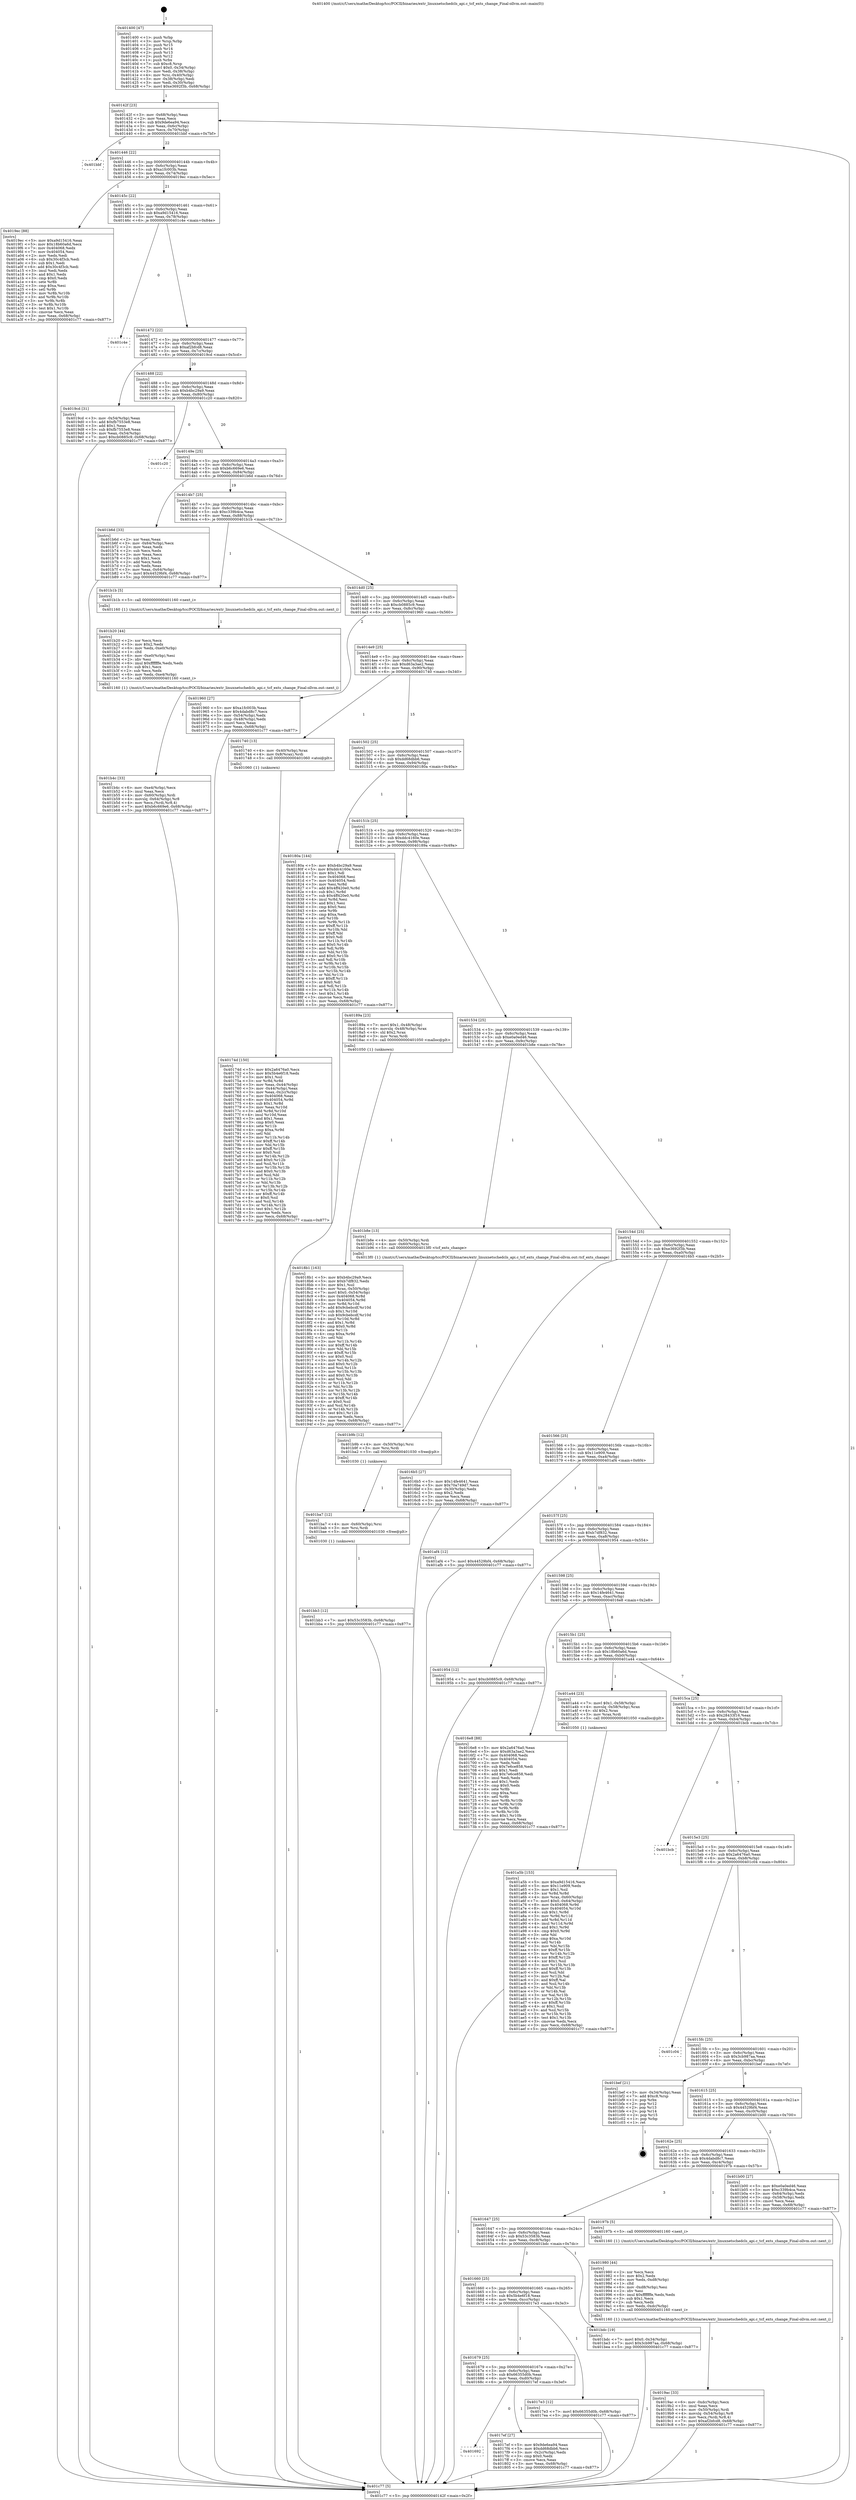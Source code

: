 digraph "0x401400" {
  label = "0x401400 (/mnt/c/Users/mathe/Desktop/tcc/POCII/binaries/extr_linuxnetschedcls_api.c_tcf_exts_change_Final-ollvm.out::main(0))"
  labelloc = "t"
  node[shape=record]

  Entry [label="",width=0.3,height=0.3,shape=circle,fillcolor=black,style=filled]
  "0x40142f" [label="{
     0x40142f [23]\l
     | [instrs]\l
     &nbsp;&nbsp;0x40142f \<+3\>: mov -0x68(%rbp),%eax\l
     &nbsp;&nbsp;0x401432 \<+2\>: mov %eax,%ecx\l
     &nbsp;&nbsp;0x401434 \<+6\>: sub $0x9de6ea94,%ecx\l
     &nbsp;&nbsp;0x40143a \<+3\>: mov %eax,-0x6c(%rbp)\l
     &nbsp;&nbsp;0x40143d \<+3\>: mov %ecx,-0x70(%rbp)\l
     &nbsp;&nbsp;0x401440 \<+6\>: je 0000000000401bbf \<main+0x7bf\>\l
  }"]
  "0x401bbf" [label="{
     0x401bbf\l
  }", style=dashed]
  "0x401446" [label="{
     0x401446 [22]\l
     | [instrs]\l
     &nbsp;&nbsp;0x401446 \<+5\>: jmp 000000000040144b \<main+0x4b\>\l
     &nbsp;&nbsp;0x40144b \<+3\>: mov -0x6c(%rbp),%eax\l
     &nbsp;&nbsp;0x40144e \<+5\>: sub $0xa1fc003b,%eax\l
     &nbsp;&nbsp;0x401453 \<+3\>: mov %eax,-0x74(%rbp)\l
     &nbsp;&nbsp;0x401456 \<+6\>: je 00000000004019ec \<main+0x5ec\>\l
  }"]
  Exit [label="",width=0.3,height=0.3,shape=circle,fillcolor=black,style=filled,peripheries=2]
  "0x4019ec" [label="{
     0x4019ec [88]\l
     | [instrs]\l
     &nbsp;&nbsp;0x4019ec \<+5\>: mov $0xa9d15416,%eax\l
     &nbsp;&nbsp;0x4019f1 \<+5\>: mov $0x18b60a6d,%ecx\l
     &nbsp;&nbsp;0x4019f6 \<+7\>: mov 0x404068,%edx\l
     &nbsp;&nbsp;0x4019fd \<+7\>: mov 0x404054,%esi\l
     &nbsp;&nbsp;0x401a04 \<+2\>: mov %edx,%edi\l
     &nbsp;&nbsp;0x401a06 \<+6\>: sub $0x30c4f3cb,%edi\l
     &nbsp;&nbsp;0x401a0c \<+3\>: sub $0x1,%edi\l
     &nbsp;&nbsp;0x401a0f \<+6\>: add $0x30c4f3cb,%edi\l
     &nbsp;&nbsp;0x401a15 \<+3\>: imul %edi,%edx\l
     &nbsp;&nbsp;0x401a18 \<+3\>: and $0x1,%edx\l
     &nbsp;&nbsp;0x401a1b \<+3\>: cmp $0x0,%edx\l
     &nbsp;&nbsp;0x401a1e \<+4\>: sete %r8b\l
     &nbsp;&nbsp;0x401a22 \<+3\>: cmp $0xa,%esi\l
     &nbsp;&nbsp;0x401a25 \<+4\>: setl %r9b\l
     &nbsp;&nbsp;0x401a29 \<+3\>: mov %r8b,%r10b\l
     &nbsp;&nbsp;0x401a2c \<+3\>: and %r9b,%r10b\l
     &nbsp;&nbsp;0x401a2f \<+3\>: xor %r9b,%r8b\l
     &nbsp;&nbsp;0x401a32 \<+3\>: or %r8b,%r10b\l
     &nbsp;&nbsp;0x401a35 \<+4\>: test $0x1,%r10b\l
     &nbsp;&nbsp;0x401a39 \<+3\>: cmovne %ecx,%eax\l
     &nbsp;&nbsp;0x401a3c \<+3\>: mov %eax,-0x68(%rbp)\l
     &nbsp;&nbsp;0x401a3f \<+5\>: jmp 0000000000401c77 \<main+0x877\>\l
  }"]
  "0x40145c" [label="{
     0x40145c [22]\l
     | [instrs]\l
     &nbsp;&nbsp;0x40145c \<+5\>: jmp 0000000000401461 \<main+0x61\>\l
     &nbsp;&nbsp;0x401461 \<+3\>: mov -0x6c(%rbp),%eax\l
     &nbsp;&nbsp;0x401464 \<+5\>: sub $0xa9d15416,%eax\l
     &nbsp;&nbsp;0x401469 \<+3\>: mov %eax,-0x78(%rbp)\l
     &nbsp;&nbsp;0x40146c \<+6\>: je 0000000000401c4e \<main+0x84e\>\l
  }"]
  "0x401bb3" [label="{
     0x401bb3 [12]\l
     | [instrs]\l
     &nbsp;&nbsp;0x401bb3 \<+7\>: movl $0x53c3583b,-0x68(%rbp)\l
     &nbsp;&nbsp;0x401bba \<+5\>: jmp 0000000000401c77 \<main+0x877\>\l
  }"]
  "0x401c4e" [label="{
     0x401c4e\l
  }", style=dashed]
  "0x401472" [label="{
     0x401472 [22]\l
     | [instrs]\l
     &nbsp;&nbsp;0x401472 \<+5\>: jmp 0000000000401477 \<main+0x77\>\l
     &nbsp;&nbsp;0x401477 \<+3\>: mov -0x6c(%rbp),%eax\l
     &nbsp;&nbsp;0x40147a \<+5\>: sub $0xaf2bfcd8,%eax\l
     &nbsp;&nbsp;0x40147f \<+3\>: mov %eax,-0x7c(%rbp)\l
     &nbsp;&nbsp;0x401482 \<+6\>: je 00000000004019cd \<main+0x5cd\>\l
  }"]
  "0x401ba7" [label="{
     0x401ba7 [12]\l
     | [instrs]\l
     &nbsp;&nbsp;0x401ba7 \<+4\>: mov -0x60(%rbp),%rsi\l
     &nbsp;&nbsp;0x401bab \<+3\>: mov %rsi,%rdi\l
     &nbsp;&nbsp;0x401bae \<+5\>: call 0000000000401030 \<free@plt\>\l
     | [calls]\l
     &nbsp;&nbsp;0x401030 \{1\} (unknown)\l
  }"]
  "0x4019cd" [label="{
     0x4019cd [31]\l
     | [instrs]\l
     &nbsp;&nbsp;0x4019cd \<+3\>: mov -0x54(%rbp),%eax\l
     &nbsp;&nbsp;0x4019d0 \<+5\>: add $0xfb7553e8,%eax\l
     &nbsp;&nbsp;0x4019d5 \<+3\>: add $0x1,%eax\l
     &nbsp;&nbsp;0x4019d8 \<+5\>: sub $0xfb7553e8,%eax\l
     &nbsp;&nbsp;0x4019dd \<+3\>: mov %eax,-0x54(%rbp)\l
     &nbsp;&nbsp;0x4019e0 \<+7\>: movl $0xcb0885c9,-0x68(%rbp)\l
     &nbsp;&nbsp;0x4019e7 \<+5\>: jmp 0000000000401c77 \<main+0x877\>\l
  }"]
  "0x401488" [label="{
     0x401488 [22]\l
     | [instrs]\l
     &nbsp;&nbsp;0x401488 \<+5\>: jmp 000000000040148d \<main+0x8d\>\l
     &nbsp;&nbsp;0x40148d \<+3\>: mov -0x6c(%rbp),%eax\l
     &nbsp;&nbsp;0x401490 \<+5\>: sub $0xb4bc29a9,%eax\l
     &nbsp;&nbsp;0x401495 \<+3\>: mov %eax,-0x80(%rbp)\l
     &nbsp;&nbsp;0x401498 \<+6\>: je 0000000000401c20 \<main+0x820\>\l
  }"]
  "0x401b9b" [label="{
     0x401b9b [12]\l
     | [instrs]\l
     &nbsp;&nbsp;0x401b9b \<+4\>: mov -0x50(%rbp),%rsi\l
     &nbsp;&nbsp;0x401b9f \<+3\>: mov %rsi,%rdi\l
     &nbsp;&nbsp;0x401ba2 \<+5\>: call 0000000000401030 \<free@plt\>\l
     | [calls]\l
     &nbsp;&nbsp;0x401030 \{1\} (unknown)\l
  }"]
  "0x401c20" [label="{
     0x401c20\l
  }", style=dashed]
  "0x40149e" [label="{
     0x40149e [25]\l
     | [instrs]\l
     &nbsp;&nbsp;0x40149e \<+5\>: jmp 00000000004014a3 \<main+0xa3\>\l
     &nbsp;&nbsp;0x4014a3 \<+3\>: mov -0x6c(%rbp),%eax\l
     &nbsp;&nbsp;0x4014a6 \<+5\>: sub $0xb6c669e6,%eax\l
     &nbsp;&nbsp;0x4014ab \<+6\>: mov %eax,-0x84(%rbp)\l
     &nbsp;&nbsp;0x4014b1 \<+6\>: je 0000000000401b6d \<main+0x76d\>\l
  }"]
  "0x401b4c" [label="{
     0x401b4c [33]\l
     | [instrs]\l
     &nbsp;&nbsp;0x401b4c \<+6\>: mov -0xe4(%rbp),%ecx\l
     &nbsp;&nbsp;0x401b52 \<+3\>: imul %eax,%ecx\l
     &nbsp;&nbsp;0x401b55 \<+4\>: mov -0x60(%rbp),%rdi\l
     &nbsp;&nbsp;0x401b59 \<+4\>: movslq -0x64(%rbp),%r8\l
     &nbsp;&nbsp;0x401b5d \<+4\>: mov %ecx,(%rdi,%r8,4)\l
     &nbsp;&nbsp;0x401b61 \<+7\>: movl $0xb6c669e6,-0x68(%rbp)\l
     &nbsp;&nbsp;0x401b68 \<+5\>: jmp 0000000000401c77 \<main+0x877\>\l
  }"]
  "0x401b6d" [label="{
     0x401b6d [33]\l
     | [instrs]\l
     &nbsp;&nbsp;0x401b6d \<+2\>: xor %eax,%eax\l
     &nbsp;&nbsp;0x401b6f \<+3\>: mov -0x64(%rbp),%ecx\l
     &nbsp;&nbsp;0x401b72 \<+2\>: mov %eax,%edx\l
     &nbsp;&nbsp;0x401b74 \<+2\>: sub %ecx,%edx\l
     &nbsp;&nbsp;0x401b76 \<+2\>: mov %eax,%ecx\l
     &nbsp;&nbsp;0x401b78 \<+3\>: sub $0x1,%ecx\l
     &nbsp;&nbsp;0x401b7b \<+2\>: add %ecx,%edx\l
     &nbsp;&nbsp;0x401b7d \<+2\>: sub %edx,%eax\l
     &nbsp;&nbsp;0x401b7f \<+3\>: mov %eax,-0x64(%rbp)\l
     &nbsp;&nbsp;0x401b82 \<+7\>: movl $0x44529bf4,-0x68(%rbp)\l
     &nbsp;&nbsp;0x401b89 \<+5\>: jmp 0000000000401c77 \<main+0x877\>\l
  }"]
  "0x4014b7" [label="{
     0x4014b7 [25]\l
     | [instrs]\l
     &nbsp;&nbsp;0x4014b7 \<+5\>: jmp 00000000004014bc \<main+0xbc\>\l
     &nbsp;&nbsp;0x4014bc \<+3\>: mov -0x6c(%rbp),%eax\l
     &nbsp;&nbsp;0x4014bf \<+5\>: sub $0xc339b4ca,%eax\l
     &nbsp;&nbsp;0x4014c4 \<+6\>: mov %eax,-0x88(%rbp)\l
     &nbsp;&nbsp;0x4014ca \<+6\>: je 0000000000401b1b \<main+0x71b\>\l
  }"]
  "0x401b20" [label="{
     0x401b20 [44]\l
     | [instrs]\l
     &nbsp;&nbsp;0x401b20 \<+2\>: xor %ecx,%ecx\l
     &nbsp;&nbsp;0x401b22 \<+5\>: mov $0x2,%edx\l
     &nbsp;&nbsp;0x401b27 \<+6\>: mov %edx,-0xe0(%rbp)\l
     &nbsp;&nbsp;0x401b2d \<+1\>: cltd\l
     &nbsp;&nbsp;0x401b2e \<+6\>: mov -0xe0(%rbp),%esi\l
     &nbsp;&nbsp;0x401b34 \<+2\>: idiv %esi\l
     &nbsp;&nbsp;0x401b36 \<+6\>: imul $0xfffffffe,%edx,%edx\l
     &nbsp;&nbsp;0x401b3c \<+3\>: sub $0x1,%ecx\l
     &nbsp;&nbsp;0x401b3f \<+2\>: sub %ecx,%edx\l
     &nbsp;&nbsp;0x401b41 \<+6\>: mov %edx,-0xe4(%rbp)\l
     &nbsp;&nbsp;0x401b47 \<+5\>: call 0000000000401160 \<next_i\>\l
     | [calls]\l
     &nbsp;&nbsp;0x401160 \{1\} (/mnt/c/Users/mathe/Desktop/tcc/POCII/binaries/extr_linuxnetschedcls_api.c_tcf_exts_change_Final-ollvm.out::next_i)\l
  }"]
  "0x401b1b" [label="{
     0x401b1b [5]\l
     | [instrs]\l
     &nbsp;&nbsp;0x401b1b \<+5\>: call 0000000000401160 \<next_i\>\l
     | [calls]\l
     &nbsp;&nbsp;0x401160 \{1\} (/mnt/c/Users/mathe/Desktop/tcc/POCII/binaries/extr_linuxnetschedcls_api.c_tcf_exts_change_Final-ollvm.out::next_i)\l
  }"]
  "0x4014d0" [label="{
     0x4014d0 [25]\l
     | [instrs]\l
     &nbsp;&nbsp;0x4014d0 \<+5\>: jmp 00000000004014d5 \<main+0xd5\>\l
     &nbsp;&nbsp;0x4014d5 \<+3\>: mov -0x6c(%rbp),%eax\l
     &nbsp;&nbsp;0x4014d8 \<+5\>: sub $0xcb0885c9,%eax\l
     &nbsp;&nbsp;0x4014dd \<+6\>: mov %eax,-0x8c(%rbp)\l
     &nbsp;&nbsp;0x4014e3 \<+6\>: je 0000000000401960 \<main+0x560\>\l
  }"]
  "0x401a5b" [label="{
     0x401a5b [153]\l
     | [instrs]\l
     &nbsp;&nbsp;0x401a5b \<+5\>: mov $0xa9d15416,%ecx\l
     &nbsp;&nbsp;0x401a60 \<+5\>: mov $0x11e909,%edx\l
     &nbsp;&nbsp;0x401a65 \<+3\>: mov $0x1,%sil\l
     &nbsp;&nbsp;0x401a68 \<+3\>: xor %r8d,%r8d\l
     &nbsp;&nbsp;0x401a6b \<+4\>: mov %rax,-0x60(%rbp)\l
     &nbsp;&nbsp;0x401a6f \<+7\>: movl $0x0,-0x64(%rbp)\l
     &nbsp;&nbsp;0x401a76 \<+8\>: mov 0x404068,%r9d\l
     &nbsp;&nbsp;0x401a7e \<+8\>: mov 0x404054,%r10d\l
     &nbsp;&nbsp;0x401a86 \<+4\>: sub $0x1,%r8d\l
     &nbsp;&nbsp;0x401a8a \<+3\>: mov %r9d,%r11d\l
     &nbsp;&nbsp;0x401a8d \<+3\>: add %r8d,%r11d\l
     &nbsp;&nbsp;0x401a90 \<+4\>: imul %r11d,%r9d\l
     &nbsp;&nbsp;0x401a94 \<+4\>: and $0x1,%r9d\l
     &nbsp;&nbsp;0x401a98 \<+4\>: cmp $0x0,%r9d\l
     &nbsp;&nbsp;0x401a9c \<+3\>: sete %bl\l
     &nbsp;&nbsp;0x401a9f \<+4\>: cmp $0xa,%r10d\l
     &nbsp;&nbsp;0x401aa3 \<+4\>: setl %r14b\l
     &nbsp;&nbsp;0x401aa7 \<+3\>: mov %bl,%r15b\l
     &nbsp;&nbsp;0x401aaa \<+4\>: xor $0xff,%r15b\l
     &nbsp;&nbsp;0x401aae \<+3\>: mov %r14b,%r12b\l
     &nbsp;&nbsp;0x401ab1 \<+4\>: xor $0xff,%r12b\l
     &nbsp;&nbsp;0x401ab5 \<+4\>: xor $0x1,%sil\l
     &nbsp;&nbsp;0x401ab9 \<+3\>: mov %r15b,%r13b\l
     &nbsp;&nbsp;0x401abc \<+4\>: and $0xff,%r13b\l
     &nbsp;&nbsp;0x401ac0 \<+3\>: and %sil,%bl\l
     &nbsp;&nbsp;0x401ac3 \<+3\>: mov %r12b,%al\l
     &nbsp;&nbsp;0x401ac6 \<+2\>: and $0xff,%al\l
     &nbsp;&nbsp;0x401ac8 \<+3\>: and %sil,%r14b\l
     &nbsp;&nbsp;0x401acb \<+3\>: or %bl,%r13b\l
     &nbsp;&nbsp;0x401ace \<+3\>: or %r14b,%al\l
     &nbsp;&nbsp;0x401ad1 \<+3\>: xor %al,%r13b\l
     &nbsp;&nbsp;0x401ad4 \<+3\>: or %r12b,%r15b\l
     &nbsp;&nbsp;0x401ad7 \<+4\>: xor $0xff,%r15b\l
     &nbsp;&nbsp;0x401adb \<+4\>: or $0x1,%sil\l
     &nbsp;&nbsp;0x401adf \<+3\>: and %sil,%r15b\l
     &nbsp;&nbsp;0x401ae2 \<+3\>: or %r15b,%r13b\l
     &nbsp;&nbsp;0x401ae5 \<+4\>: test $0x1,%r13b\l
     &nbsp;&nbsp;0x401ae9 \<+3\>: cmovne %edx,%ecx\l
     &nbsp;&nbsp;0x401aec \<+3\>: mov %ecx,-0x68(%rbp)\l
     &nbsp;&nbsp;0x401aef \<+5\>: jmp 0000000000401c77 \<main+0x877\>\l
  }"]
  "0x401960" [label="{
     0x401960 [27]\l
     | [instrs]\l
     &nbsp;&nbsp;0x401960 \<+5\>: mov $0xa1fc003b,%eax\l
     &nbsp;&nbsp;0x401965 \<+5\>: mov $0x4dabd8c7,%ecx\l
     &nbsp;&nbsp;0x40196a \<+3\>: mov -0x54(%rbp),%edx\l
     &nbsp;&nbsp;0x40196d \<+3\>: cmp -0x48(%rbp),%edx\l
     &nbsp;&nbsp;0x401970 \<+3\>: cmovl %ecx,%eax\l
     &nbsp;&nbsp;0x401973 \<+3\>: mov %eax,-0x68(%rbp)\l
     &nbsp;&nbsp;0x401976 \<+5\>: jmp 0000000000401c77 \<main+0x877\>\l
  }"]
  "0x4014e9" [label="{
     0x4014e9 [25]\l
     | [instrs]\l
     &nbsp;&nbsp;0x4014e9 \<+5\>: jmp 00000000004014ee \<main+0xee\>\l
     &nbsp;&nbsp;0x4014ee \<+3\>: mov -0x6c(%rbp),%eax\l
     &nbsp;&nbsp;0x4014f1 \<+5\>: sub $0xd63a3ae2,%eax\l
     &nbsp;&nbsp;0x4014f6 \<+6\>: mov %eax,-0x90(%rbp)\l
     &nbsp;&nbsp;0x4014fc \<+6\>: je 0000000000401740 \<main+0x340\>\l
  }"]
  "0x4019ac" [label="{
     0x4019ac [33]\l
     | [instrs]\l
     &nbsp;&nbsp;0x4019ac \<+6\>: mov -0xdc(%rbp),%ecx\l
     &nbsp;&nbsp;0x4019b2 \<+3\>: imul %eax,%ecx\l
     &nbsp;&nbsp;0x4019b5 \<+4\>: mov -0x50(%rbp),%rdi\l
     &nbsp;&nbsp;0x4019b9 \<+4\>: movslq -0x54(%rbp),%r8\l
     &nbsp;&nbsp;0x4019bd \<+4\>: mov %ecx,(%rdi,%r8,4)\l
     &nbsp;&nbsp;0x4019c1 \<+7\>: movl $0xaf2bfcd8,-0x68(%rbp)\l
     &nbsp;&nbsp;0x4019c8 \<+5\>: jmp 0000000000401c77 \<main+0x877\>\l
  }"]
  "0x401740" [label="{
     0x401740 [13]\l
     | [instrs]\l
     &nbsp;&nbsp;0x401740 \<+4\>: mov -0x40(%rbp),%rax\l
     &nbsp;&nbsp;0x401744 \<+4\>: mov 0x8(%rax),%rdi\l
     &nbsp;&nbsp;0x401748 \<+5\>: call 0000000000401060 \<atoi@plt\>\l
     | [calls]\l
     &nbsp;&nbsp;0x401060 \{1\} (unknown)\l
  }"]
  "0x401502" [label="{
     0x401502 [25]\l
     | [instrs]\l
     &nbsp;&nbsp;0x401502 \<+5\>: jmp 0000000000401507 \<main+0x107\>\l
     &nbsp;&nbsp;0x401507 \<+3\>: mov -0x6c(%rbp),%eax\l
     &nbsp;&nbsp;0x40150a \<+5\>: sub $0xdd68dbb6,%eax\l
     &nbsp;&nbsp;0x40150f \<+6\>: mov %eax,-0x94(%rbp)\l
     &nbsp;&nbsp;0x401515 \<+6\>: je 000000000040180a \<main+0x40a\>\l
  }"]
  "0x401980" [label="{
     0x401980 [44]\l
     | [instrs]\l
     &nbsp;&nbsp;0x401980 \<+2\>: xor %ecx,%ecx\l
     &nbsp;&nbsp;0x401982 \<+5\>: mov $0x2,%edx\l
     &nbsp;&nbsp;0x401987 \<+6\>: mov %edx,-0xd8(%rbp)\l
     &nbsp;&nbsp;0x40198d \<+1\>: cltd\l
     &nbsp;&nbsp;0x40198e \<+6\>: mov -0xd8(%rbp),%esi\l
     &nbsp;&nbsp;0x401994 \<+2\>: idiv %esi\l
     &nbsp;&nbsp;0x401996 \<+6\>: imul $0xfffffffe,%edx,%edx\l
     &nbsp;&nbsp;0x40199c \<+3\>: sub $0x1,%ecx\l
     &nbsp;&nbsp;0x40199f \<+2\>: sub %ecx,%edx\l
     &nbsp;&nbsp;0x4019a1 \<+6\>: mov %edx,-0xdc(%rbp)\l
     &nbsp;&nbsp;0x4019a7 \<+5\>: call 0000000000401160 \<next_i\>\l
     | [calls]\l
     &nbsp;&nbsp;0x401160 \{1\} (/mnt/c/Users/mathe/Desktop/tcc/POCII/binaries/extr_linuxnetschedcls_api.c_tcf_exts_change_Final-ollvm.out::next_i)\l
  }"]
  "0x40180a" [label="{
     0x40180a [144]\l
     | [instrs]\l
     &nbsp;&nbsp;0x40180a \<+5\>: mov $0xb4bc29a9,%eax\l
     &nbsp;&nbsp;0x40180f \<+5\>: mov $0xddc4160e,%ecx\l
     &nbsp;&nbsp;0x401814 \<+2\>: mov $0x1,%dl\l
     &nbsp;&nbsp;0x401816 \<+7\>: mov 0x404068,%esi\l
     &nbsp;&nbsp;0x40181d \<+7\>: mov 0x404054,%edi\l
     &nbsp;&nbsp;0x401824 \<+3\>: mov %esi,%r8d\l
     &nbsp;&nbsp;0x401827 \<+7\>: add $0x4ff420e0,%r8d\l
     &nbsp;&nbsp;0x40182e \<+4\>: sub $0x1,%r8d\l
     &nbsp;&nbsp;0x401832 \<+7\>: sub $0x4ff420e0,%r8d\l
     &nbsp;&nbsp;0x401839 \<+4\>: imul %r8d,%esi\l
     &nbsp;&nbsp;0x40183d \<+3\>: and $0x1,%esi\l
     &nbsp;&nbsp;0x401840 \<+3\>: cmp $0x0,%esi\l
     &nbsp;&nbsp;0x401843 \<+4\>: sete %r9b\l
     &nbsp;&nbsp;0x401847 \<+3\>: cmp $0xa,%edi\l
     &nbsp;&nbsp;0x40184a \<+4\>: setl %r10b\l
     &nbsp;&nbsp;0x40184e \<+3\>: mov %r9b,%r11b\l
     &nbsp;&nbsp;0x401851 \<+4\>: xor $0xff,%r11b\l
     &nbsp;&nbsp;0x401855 \<+3\>: mov %r10b,%bl\l
     &nbsp;&nbsp;0x401858 \<+3\>: xor $0xff,%bl\l
     &nbsp;&nbsp;0x40185b \<+3\>: xor $0x0,%dl\l
     &nbsp;&nbsp;0x40185e \<+3\>: mov %r11b,%r14b\l
     &nbsp;&nbsp;0x401861 \<+4\>: and $0x0,%r14b\l
     &nbsp;&nbsp;0x401865 \<+3\>: and %dl,%r9b\l
     &nbsp;&nbsp;0x401868 \<+3\>: mov %bl,%r15b\l
     &nbsp;&nbsp;0x40186b \<+4\>: and $0x0,%r15b\l
     &nbsp;&nbsp;0x40186f \<+3\>: and %dl,%r10b\l
     &nbsp;&nbsp;0x401872 \<+3\>: or %r9b,%r14b\l
     &nbsp;&nbsp;0x401875 \<+3\>: or %r10b,%r15b\l
     &nbsp;&nbsp;0x401878 \<+3\>: xor %r15b,%r14b\l
     &nbsp;&nbsp;0x40187b \<+3\>: or %bl,%r11b\l
     &nbsp;&nbsp;0x40187e \<+4\>: xor $0xff,%r11b\l
     &nbsp;&nbsp;0x401882 \<+3\>: or $0x0,%dl\l
     &nbsp;&nbsp;0x401885 \<+3\>: and %dl,%r11b\l
     &nbsp;&nbsp;0x401888 \<+3\>: or %r11b,%r14b\l
     &nbsp;&nbsp;0x40188b \<+4\>: test $0x1,%r14b\l
     &nbsp;&nbsp;0x40188f \<+3\>: cmovne %ecx,%eax\l
     &nbsp;&nbsp;0x401892 \<+3\>: mov %eax,-0x68(%rbp)\l
     &nbsp;&nbsp;0x401895 \<+5\>: jmp 0000000000401c77 \<main+0x877\>\l
  }"]
  "0x40151b" [label="{
     0x40151b [25]\l
     | [instrs]\l
     &nbsp;&nbsp;0x40151b \<+5\>: jmp 0000000000401520 \<main+0x120\>\l
     &nbsp;&nbsp;0x401520 \<+3\>: mov -0x6c(%rbp),%eax\l
     &nbsp;&nbsp;0x401523 \<+5\>: sub $0xddc4160e,%eax\l
     &nbsp;&nbsp;0x401528 \<+6\>: mov %eax,-0x98(%rbp)\l
     &nbsp;&nbsp;0x40152e \<+6\>: je 000000000040189a \<main+0x49a\>\l
  }"]
  "0x4018b1" [label="{
     0x4018b1 [163]\l
     | [instrs]\l
     &nbsp;&nbsp;0x4018b1 \<+5\>: mov $0xb4bc29a9,%ecx\l
     &nbsp;&nbsp;0x4018b6 \<+5\>: mov $0xb7df832,%edx\l
     &nbsp;&nbsp;0x4018bb \<+3\>: mov $0x1,%sil\l
     &nbsp;&nbsp;0x4018be \<+4\>: mov %rax,-0x50(%rbp)\l
     &nbsp;&nbsp;0x4018c2 \<+7\>: movl $0x0,-0x54(%rbp)\l
     &nbsp;&nbsp;0x4018c9 \<+8\>: mov 0x404068,%r8d\l
     &nbsp;&nbsp;0x4018d1 \<+8\>: mov 0x404054,%r9d\l
     &nbsp;&nbsp;0x4018d9 \<+3\>: mov %r8d,%r10d\l
     &nbsp;&nbsp;0x4018dc \<+7\>: add $0x9cbebcdf,%r10d\l
     &nbsp;&nbsp;0x4018e3 \<+4\>: sub $0x1,%r10d\l
     &nbsp;&nbsp;0x4018e7 \<+7\>: sub $0x9cbebcdf,%r10d\l
     &nbsp;&nbsp;0x4018ee \<+4\>: imul %r10d,%r8d\l
     &nbsp;&nbsp;0x4018f2 \<+4\>: and $0x1,%r8d\l
     &nbsp;&nbsp;0x4018f6 \<+4\>: cmp $0x0,%r8d\l
     &nbsp;&nbsp;0x4018fa \<+4\>: sete %r11b\l
     &nbsp;&nbsp;0x4018fe \<+4\>: cmp $0xa,%r9d\l
     &nbsp;&nbsp;0x401902 \<+3\>: setl %bl\l
     &nbsp;&nbsp;0x401905 \<+3\>: mov %r11b,%r14b\l
     &nbsp;&nbsp;0x401908 \<+4\>: xor $0xff,%r14b\l
     &nbsp;&nbsp;0x40190c \<+3\>: mov %bl,%r15b\l
     &nbsp;&nbsp;0x40190f \<+4\>: xor $0xff,%r15b\l
     &nbsp;&nbsp;0x401913 \<+4\>: xor $0x0,%sil\l
     &nbsp;&nbsp;0x401917 \<+3\>: mov %r14b,%r12b\l
     &nbsp;&nbsp;0x40191a \<+4\>: and $0x0,%r12b\l
     &nbsp;&nbsp;0x40191e \<+3\>: and %sil,%r11b\l
     &nbsp;&nbsp;0x401921 \<+3\>: mov %r15b,%r13b\l
     &nbsp;&nbsp;0x401924 \<+4\>: and $0x0,%r13b\l
     &nbsp;&nbsp;0x401928 \<+3\>: and %sil,%bl\l
     &nbsp;&nbsp;0x40192b \<+3\>: or %r11b,%r12b\l
     &nbsp;&nbsp;0x40192e \<+3\>: or %bl,%r13b\l
     &nbsp;&nbsp;0x401931 \<+3\>: xor %r13b,%r12b\l
     &nbsp;&nbsp;0x401934 \<+3\>: or %r15b,%r14b\l
     &nbsp;&nbsp;0x401937 \<+4\>: xor $0xff,%r14b\l
     &nbsp;&nbsp;0x40193b \<+4\>: or $0x0,%sil\l
     &nbsp;&nbsp;0x40193f \<+3\>: and %sil,%r14b\l
     &nbsp;&nbsp;0x401942 \<+3\>: or %r14b,%r12b\l
     &nbsp;&nbsp;0x401945 \<+4\>: test $0x1,%r12b\l
     &nbsp;&nbsp;0x401949 \<+3\>: cmovne %edx,%ecx\l
     &nbsp;&nbsp;0x40194c \<+3\>: mov %ecx,-0x68(%rbp)\l
     &nbsp;&nbsp;0x40194f \<+5\>: jmp 0000000000401c77 \<main+0x877\>\l
  }"]
  "0x40189a" [label="{
     0x40189a [23]\l
     | [instrs]\l
     &nbsp;&nbsp;0x40189a \<+7\>: movl $0x1,-0x48(%rbp)\l
     &nbsp;&nbsp;0x4018a1 \<+4\>: movslq -0x48(%rbp),%rax\l
     &nbsp;&nbsp;0x4018a5 \<+4\>: shl $0x2,%rax\l
     &nbsp;&nbsp;0x4018a9 \<+3\>: mov %rax,%rdi\l
     &nbsp;&nbsp;0x4018ac \<+5\>: call 0000000000401050 \<malloc@plt\>\l
     | [calls]\l
     &nbsp;&nbsp;0x401050 \{1\} (unknown)\l
  }"]
  "0x401534" [label="{
     0x401534 [25]\l
     | [instrs]\l
     &nbsp;&nbsp;0x401534 \<+5\>: jmp 0000000000401539 \<main+0x139\>\l
     &nbsp;&nbsp;0x401539 \<+3\>: mov -0x6c(%rbp),%eax\l
     &nbsp;&nbsp;0x40153c \<+5\>: sub $0xe0a0ed46,%eax\l
     &nbsp;&nbsp;0x401541 \<+6\>: mov %eax,-0x9c(%rbp)\l
     &nbsp;&nbsp;0x401547 \<+6\>: je 0000000000401b8e \<main+0x78e\>\l
  }"]
  "0x401692" [label="{
     0x401692\l
  }", style=dashed]
  "0x401b8e" [label="{
     0x401b8e [13]\l
     | [instrs]\l
     &nbsp;&nbsp;0x401b8e \<+4\>: mov -0x50(%rbp),%rdi\l
     &nbsp;&nbsp;0x401b92 \<+4\>: mov -0x60(%rbp),%rsi\l
     &nbsp;&nbsp;0x401b96 \<+5\>: call 00000000004013f0 \<tcf_exts_change\>\l
     | [calls]\l
     &nbsp;&nbsp;0x4013f0 \{1\} (/mnt/c/Users/mathe/Desktop/tcc/POCII/binaries/extr_linuxnetschedcls_api.c_tcf_exts_change_Final-ollvm.out::tcf_exts_change)\l
  }"]
  "0x40154d" [label="{
     0x40154d [25]\l
     | [instrs]\l
     &nbsp;&nbsp;0x40154d \<+5\>: jmp 0000000000401552 \<main+0x152\>\l
     &nbsp;&nbsp;0x401552 \<+3\>: mov -0x6c(%rbp),%eax\l
     &nbsp;&nbsp;0x401555 \<+5\>: sub $0xe3692f3b,%eax\l
     &nbsp;&nbsp;0x40155a \<+6\>: mov %eax,-0xa0(%rbp)\l
     &nbsp;&nbsp;0x401560 \<+6\>: je 00000000004016b5 \<main+0x2b5\>\l
  }"]
  "0x4017ef" [label="{
     0x4017ef [27]\l
     | [instrs]\l
     &nbsp;&nbsp;0x4017ef \<+5\>: mov $0x9de6ea94,%eax\l
     &nbsp;&nbsp;0x4017f4 \<+5\>: mov $0xdd68dbb6,%ecx\l
     &nbsp;&nbsp;0x4017f9 \<+3\>: mov -0x2c(%rbp),%edx\l
     &nbsp;&nbsp;0x4017fc \<+3\>: cmp $0x0,%edx\l
     &nbsp;&nbsp;0x4017ff \<+3\>: cmove %ecx,%eax\l
     &nbsp;&nbsp;0x401802 \<+3\>: mov %eax,-0x68(%rbp)\l
     &nbsp;&nbsp;0x401805 \<+5\>: jmp 0000000000401c77 \<main+0x877\>\l
  }"]
  "0x4016b5" [label="{
     0x4016b5 [27]\l
     | [instrs]\l
     &nbsp;&nbsp;0x4016b5 \<+5\>: mov $0x14fe4641,%eax\l
     &nbsp;&nbsp;0x4016ba \<+5\>: mov $0x70a749d7,%ecx\l
     &nbsp;&nbsp;0x4016bf \<+3\>: mov -0x30(%rbp),%edx\l
     &nbsp;&nbsp;0x4016c2 \<+3\>: cmp $0x2,%edx\l
     &nbsp;&nbsp;0x4016c5 \<+3\>: cmovne %ecx,%eax\l
     &nbsp;&nbsp;0x4016c8 \<+3\>: mov %eax,-0x68(%rbp)\l
     &nbsp;&nbsp;0x4016cb \<+5\>: jmp 0000000000401c77 \<main+0x877\>\l
  }"]
  "0x401566" [label="{
     0x401566 [25]\l
     | [instrs]\l
     &nbsp;&nbsp;0x401566 \<+5\>: jmp 000000000040156b \<main+0x16b\>\l
     &nbsp;&nbsp;0x40156b \<+3\>: mov -0x6c(%rbp),%eax\l
     &nbsp;&nbsp;0x40156e \<+5\>: sub $0x11e909,%eax\l
     &nbsp;&nbsp;0x401573 \<+6\>: mov %eax,-0xa4(%rbp)\l
     &nbsp;&nbsp;0x401579 \<+6\>: je 0000000000401af4 \<main+0x6f4\>\l
  }"]
  "0x401c77" [label="{
     0x401c77 [5]\l
     | [instrs]\l
     &nbsp;&nbsp;0x401c77 \<+5\>: jmp 000000000040142f \<main+0x2f\>\l
  }"]
  "0x401400" [label="{
     0x401400 [47]\l
     | [instrs]\l
     &nbsp;&nbsp;0x401400 \<+1\>: push %rbp\l
     &nbsp;&nbsp;0x401401 \<+3\>: mov %rsp,%rbp\l
     &nbsp;&nbsp;0x401404 \<+2\>: push %r15\l
     &nbsp;&nbsp;0x401406 \<+2\>: push %r14\l
     &nbsp;&nbsp;0x401408 \<+2\>: push %r13\l
     &nbsp;&nbsp;0x40140a \<+2\>: push %r12\l
     &nbsp;&nbsp;0x40140c \<+1\>: push %rbx\l
     &nbsp;&nbsp;0x40140d \<+7\>: sub $0xc8,%rsp\l
     &nbsp;&nbsp;0x401414 \<+7\>: movl $0x0,-0x34(%rbp)\l
     &nbsp;&nbsp;0x40141b \<+3\>: mov %edi,-0x38(%rbp)\l
     &nbsp;&nbsp;0x40141e \<+4\>: mov %rsi,-0x40(%rbp)\l
     &nbsp;&nbsp;0x401422 \<+3\>: mov -0x38(%rbp),%edi\l
     &nbsp;&nbsp;0x401425 \<+3\>: mov %edi,-0x30(%rbp)\l
     &nbsp;&nbsp;0x401428 \<+7\>: movl $0xe3692f3b,-0x68(%rbp)\l
  }"]
  "0x401679" [label="{
     0x401679 [25]\l
     | [instrs]\l
     &nbsp;&nbsp;0x401679 \<+5\>: jmp 000000000040167e \<main+0x27e\>\l
     &nbsp;&nbsp;0x40167e \<+3\>: mov -0x6c(%rbp),%eax\l
     &nbsp;&nbsp;0x401681 \<+5\>: sub $0x66355d0b,%eax\l
     &nbsp;&nbsp;0x401686 \<+6\>: mov %eax,-0xd0(%rbp)\l
     &nbsp;&nbsp;0x40168c \<+6\>: je 00000000004017ef \<main+0x3ef\>\l
  }"]
  "0x401af4" [label="{
     0x401af4 [12]\l
     | [instrs]\l
     &nbsp;&nbsp;0x401af4 \<+7\>: movl $0x44529bf4,-0x68(%rbp)\l
     &nbsp;&nbsp;0x401afb \<+5\>: jmp 0000000000401c77 \<main+0x877\>\l
  }"]
  "0x40157f" [label="{
     0x40157f [25]\l
     | [instrs]\l
     &nbsp;&nbsp;0x40157f \<+5\>: jmp 0000000000401584 \<main+0x184\>\l
     &nbsp;&nbsp;0x401584 \<+3\>: mov -0x6c(%rbp),%eax\l
     &nbsp;&nbsp;0x401587 \<+5\>: sub $0xb7df832,%eax\l
     &nbsp;&nbsp;0x40158c \<+6\>: mov %eax,-0xa8(%rbp)\l
     &nbsp;&nbsp;0x401592 \<+6\>: je 0000000000401954 \<main+0x554\>\l
  }"]
  "0x4017e3" [label="{
     0x4017e3 [12]\l
     | [instrs]\l
     &nbsp;&nbsp;0x4017e3 \<+7\>: movl $0x66355d0b,-0x68(%rbp)\l
     &nbsp;&nbsp;0x4017ea \<+5\>: jmp 0000000000401c77 \<main+0x877\>\l
  }"]
  "0x401954" [label="{
     0x401954 [12]\l
     | [instrs]\l
     &nbsp;&nbsp;0x401954 \<+7\>: movl $0xcb0885c9,-0x68(%rbp)\l
     &nbsp;&nbsp;0x40195b \<+5\>: jmp 0000000000401c77 \<main+0x877\>\l
  }"]
  "0x401598" [label="{
     0x401598 [25]\l
     | [instrs]\l
     &nbsp;&nbsp;0x401598 \<+5\>: jmp 000000000040159d \<main+0x19d\>\l
     &nbsp;&nbsp;0x40159d \<+3\>: mov -0x6c(%rbp),%eax\l
     &nbsp;&nbsp;0x4015a0 \<+5\>: sub $0x14fe4641,%eax\l
     &nbsp;&nbsp;0x4015a5 \<+6\>: mov %eax,-0xac(%rbp)\l
     &nbsp;&nbsp;0x4015ab \<+6\>: je 00000000004016e8 \<main+0x2e8\>\l
  }"]
  "0x401660" [label="{
     0x401660 [25]\l
     | [instrs]\l
     &nbsp;&nbsp;0x401660 \<+5\>: jmp 0000000000401665 \<main+0x265\>\l
     &nbsp;&nbsp;0x401665 \<+3\>: mov -0x6c(%rbp),%eax\l
     &nbsp;&nbsp;0x401668 \<+5\>: sub $0x5b4e6f18,%eax\l
     &nbsp;&nbsp;0x40166d \<+6\>: mov %eax,-0xcc(%rbp)\l
     &nbsp;&nbsp;0x401673 \<+6\>: je 00000000004017e3 \<main+0x3e3\>\l
  }"]
  "0x4016e8" [label="{
     0x4016e8 [88]\l
     | [instrs]\l
     &nbsp;&nbsp;0x4016e8 \<+5\>: mov $0x2a6476a0,%eax\l
     &nbsp;&nbsp;0x4016ed \<+5\>: mov $0xd63a3ae2,%ecx\l
     &nbsp;&nbsp;0x4016f2 \<+7\>: mov 0x404068,%edx\l
     &nbsp;&nbsp;0x4016f9 \<+7\>: mov 0x404054,%esi\l
     &nbsp;&nbsp;0x401700 \<+2\>: mov %edx,%edi\l
     &nbsp;&nbsp;0x401702 \<+6\>: sub $0x7e6ce858,%edi\l
     &nbsp;&nbsp;0x401708 \<+3\>: sub $0x1,%edi\l
     &nbsp;&nbsp;0x40170b \<+6\>: add $0x7e6ce858,%edi\l
     &nbsp;&nbsp;0x401711 \<+3\>: imul %edi,%edx\l
     &nbsp;&nbsp;0x401714 \<+3\>: and $0x1,%edx\l
     &nbsp;&nbsp;0x401717 \<+3\>: cmp $0x0,%edx\l
     &nbsp;&nbsp;0x40171a \<+4\>: sete %r8b\l
     &nbsp;&nbsp;0x40171e \<+3\>: cmp $0xa,%esi\l
     &nbsp;&nbsp;0x401721 \<+4\>: setl %r9b\l
     &nbsp;&nbsp;0x401725 \<+3\>: mov %r8b,%r10b\l
     &nbsp;&nbsp;0x401728 \<+3\>: and %r9b,%r10b\l
     &nbsp;&nbsp;0x40172b \<+3\>: xor %r9b,%r8b\l
     &nbsp;&nbsp;0x40172e \<+3\>: or %r8b,%r10b\l
     &nbsp;&nbsp;0x401731 \<+4\>: test $0x1,%r10b\l
     &nbsp;&nbsp;0x401735 \<+3\>: cmovne %ecx,%eax\l
     &nbsp;&nbsp;0x401738 \<+3\>: mov %eax,-0x68(%rbp)\l
     &nbsp;&nbsp;0x40173b \<+5\>: jmp 0000000000401c77 \<main+0x877\>\l
  }"]
  "0x4015b1" [label="{
     0x4015b1 [25]\l
     | [instrs]\l
     &nbsp;&nbsp;0x4015b1 \<+5\>: jmp 00000000004015b6 \<main+0x1b6\>\l
     &nbsp;&nbsp;0x4015b6 \<+3\>: mov -0x6c(%rbp),%eax\l
     &nbsp;&nbsp;0x4015b9 \<+5\>: sub $0x18b60a6d,%eax\l
     &nbsp;&nbsp;0x4015be \<+6\>: mov %eax,-0xb0(%rbp)\l
     &nbsp;&nbsp;0x4015c4 \<+6\>: je 0000000000401a44 \<main+0x644\>\l
  }"]
  "0x40174d" [label="{
     0x40174d [150]\l
     | [instrs]\l
     &nbsp;&nbsp;0x40174d \<+5\>: mov $0x2a6476a0,%ecx\l
     &nbsp;&nbsp;0x401752 \<+5\>: mov $0x5b4e6f18,%edx\l
     &nbsp;&nbsp;0x401757 \<+3\>: mov $0x1,%sil\l
     &nbsp;&nbsp;0x40175a \<+3\>: xor %r8d,%r8d\l
     &nbsp;&nbsp;0x40175d \<+3\>: mov %eax,-0x44(%rbp)\l
     &nbsp;&nbsp;0x401760 \<+3\>: mov -0x44(%rbp),%eax\l
     &nbsp;&nbsp;0x401763 \<+3\>: mov %eax,-0x2c(%rbp)\l
     &nbsp;&nbsp;0x401766 \<+7\>: mov 0x404068,%eax\l
     &nbsp;&nbsp;0x40176d \<+8\>: mov 0x404054,%r9d\l
     &nbsp;&nbsp;0x401775 \<+4\>: sub $0x1,%r8d\l
     &nbsp;&nbsp;0x401779 \<+3\>: mov %eax,%r10d\l
     &nbsp;&nbsp;0x40177c \<+3\>: add %r8d,%r10d\l
     &nbsp;&nbsp;0x40177f \<+4\>: imul %r10d,%eax\l
     &nbsp;&nbsp;0x401783 \<+3\>: and $0x1,%eax\l
     &nbsp;&nbsp;0x401786 \<+3\>: cmp $0x0,%eax\l
     &nbsp;&nbsp;0x401789 \<+4\>: sete %r11b\l
     &nbsp;&nbsp;0x40178d \<+4\>: cmp $0xa,%r9d\l
     &nbsp;&nbsp;0x401791 \<+3\>: setl %bl\l
     &nbsp;&nbsp;0x401794 \<+3\>: mov %r11b,%r14b\l
     &nbsp;&nbsp;0x401797 \<+4\>: xor $0xff,%r14b\l
     &nbsp;&nbsp;0x40179b \<+3\>: mov %bl,%r15b\l
     &nbsp;&nbsp;0x40179e \<+4\>: xor $0xff,%r15b\l
     &nbsp;&nbsp;0x4017a2 \<+4\>: xor $0x0,%sil\l
     &nbsp;&nbsp;0x4017a6 \<+3\>: mov %r14b,%r12b\l
     &nbsp;&nbsp;0x4017a9 \<+4\>: and $0x0,%r12b\l
     &nbsp;&nbsp;0x4017ad \<+3\>: and %sil,%r11b\l
     &nbsp;&nbsp;0x4017b0 \<+3\>: mov %r15b,%r13b\l
     &nbsp;&nbsp;0x4017b3 \<+4\>: and $0x0,%r13b\l
     &nbsp;&nbsp;0x4017b7 \<+3\>: and %sil,%bl\l
     &nbsp;&nbsp;0x4017ba \<+3\>: or %r11b,%r12b\l
     &nbsp;&nbsp;0x4017bd \<+3\>: or %bl,%r13b\l
     &nbsp;&nbsp;0x4017c0 \<+3\>: xor %r13b,%r12b\l
     &nbsp;&nbsp;0x4017c3 \<+3\>: or %r15b,%r14b\l
     &nbsp;&nbsp;0x4017c6 \<+4\>: xor $0xff,%r14b\l
     &nbsp;&nbsp;0x4017ca \<+4\>: or $0x0,%sil\l
     &nbsp;&nbsp;0x4017ce \<+3\>: and %sil,%r14b\l
     &nbsp;&nbsp;0x4017d1 \<+3\>: or %r14b,%r12b\l
     &nbsp;&nbsp;0x4017d4 \<+4\>: test $0x1,%r12b\l
     &nbsp;&nbsp;0x4017d8 \<+3\>: cmovne %edx,%ecx\l
     &nbsp;&nbsp;0x4017db \<+3\>: mov %ecx,-0x68(%rbp)\l
     &nbsp;&nbsp;0x4017de \<+5\>: jmp 0000000000401c77 \<main+0x877\>\l
  }"]
  "0x401bdc" [label="{
     0x401bdc [19]\l
     | [instrs]\l
     &nbsp;&nbsp;0x401bdc \<+7\>: movl $0x0,-0x34(%rbp)\l
     &nbsp;&nbsp;0x401be3 \<+7\>: movl $0x3cb987aa,-0x68(%rbp)\l
     &nbsp;&nbsp;0x401bea \<+5\>: jmp 0000000000401c77 \<main+0x877\>\l
  }"]
  "0x401a44" [label="{
     0x401a44 [23]\l
     | [instrs]\l
     &nbsp;&nbsp;0x401a44 \<+7\>: movl $0x1,-0x58(%rbp)\l
     &nbsp;&nbsp;0x401a4b \<+4\>: movslq -0x58(%rbp),%rax\l
     &nbsp;&nbsp;0x401a4f \<+4\>: shl $0x2,%rax\l
     &nbsp;&nbsp;0x401a53 \<+3\>: mov %rax,%rdi\l
     &nbsp;&nbsp;0x401a56 \<+5\>: call 0000000000401050 \<malloc@plt\>\l
     | [calls]\l
     &nbsp;&nbsp;0x401050 \{1\} (unknown)\l
  }"]
  "0x4015ca" [label="{
     0x4015ca [25]\l
     | [instrs]\l
     &nbsp;&nbsp;0x4015ca \<+5\>: jmp 00000000004015cf \<main+0x1cf\>\l
     &nbsp;&nbsp;0x4015cf \<+3\>: mov -0x6c(%rbp),%eax\l
     &nbsp;&nbsp;0x4015d2 \<+5\>: sub $0x28433f16,%eax\l
     &nbsp;&nbsp;0x4015d7 \<+6\>: mov %eax,-0xb4(%rbp)\l
     &nbsp;&nbsp;0x4015dd \<+6\>: je 0000000000401bcb \<main+0x7cb\>\l
  }"]
  "0x401647" [label="{
     0x401647 [25]\l
     | [instrs]\l
     &nbsp;&nbsp;0x401647 \<+5\>: jmp 000000000040164c \<main+0x24c\>\l
     &nbsp;&nbsp;0x40164c \<+3\>: mov -0x6c(%rbp),%eax\l
     &nbsp;&nbsp;0x40164f \<+5\>: sub $0x53c3583b,%eax\l
     &nbsp;&nbsp;0x401654 \<+6\>: mov %eax,-0xc8(%rbp)\l
     &nbsp;&nbsp;0x40165a \<+6\>: je 0000000000401bdc \<main+0x7dc\>\l
  }"]
  "0x401bcb" [label="{
     0x401bcb\l
  }", style=dashed]
  "0x4015e3" [label="{
     0x4015e3 [25]\l
     | [instrs]\l
     &nbsp;&nbsp;0x4015e3 \<+5\>: jmp 00000000004015e8 \<main+0x1e8\>\l
     &nbsp;&nbsp;0x4015e8 \<+3\>: mov -0x6c(%rbp),%eax\l
     &nbsp;&nbsp;0x4015eb \<+5\>: sub $0x2a6476a0,%eax\l
     &nbsp;&nbsp;0x4015f0 \<+6\>: mov %eax,-0xb8(%rbp)\l
     &nbsp;&nbsp;0x4015f6 \<+6\>: je 0000000000401c04 \<main+0x804\>\l
  }"]
  "0x40197b" [label="{
     0x40197b [5]\l
     | [instrs]\l
     &nbsp;&nbsp;0x40197b \<+5\>: call 0000000000401160 \<next_i\>\l
     | [calls]\l
     &nbsp;&nbsp;0x401160 \{1\} (/mnt/c/Users/mathe/Desktop/tcc/POCII/binaries/extr_linuxnetschedcls_api.c_tcf_exts_change_Final-ollvm.out::next_i)\l
  }"]
  "0x401c04" [label="{
     0x401c04\l
  }", style=dashed]
  "0x4015fc" [label="{
     0x4015fc [25]\l
     | [instrs]\l
     &nbsp;&nbsp;0x4015fc \<+5\>: jmp 0000000000401601 \<main+0x201\>\l
     &nbsp;&nbsp;0x401601 \<+3\>: mov -0x6c(%rbp),%eax\l
     &nbsp;&nbsp;0x401604 \<+5\>: sub $0x3cb987aa,%eax\l
     &nbsp;&nbsp;0x401609 \<+6\>: mov %eax,-0xbc(%rbp)\l
     &nbsp;&nbsp;0x40160f \<+6\>: je 0000000000401bef \<main+0x7ef\>\l
  }"]
  "0x40162e" [label="{
     0x40162e [25]\l
     | [instrs]\l
     &nbsp;&nbsp;0x40162e \<+5\>: jmp 0000000000401633 \<main+0x233\>\l
     &nbsp;&nbsp;0x401633 \<+3\>: mov -0x6c(%rbp),%eax\l
     &nbsp;&nbsp;0x401636 \<+5\>: sub $0x4dabd8c7,%eax\l
     &nbsp;&nbsp;0x40163b \<+6\>: mov %eax,-0xc4(%rbp)\l
     &nbsp;&nbsp;0x401641 \<+6\>: je 000000000040197b \<main+0x57b\>\l
  }"]
  "0x401bef" [label="{
     0x401bef [21]\l
     | [instrs]\l
     &nbsp;&nbsp;0x401bef \<+3\>: mov -0x34(%rbp),%eax\l
     &nbsp;&nbsp;0x401bf2 \<+7\>: add $0xc8,%rsp\l
     &nbsp;&nbsp;0x401bf9 \<+1\>: pop %rbx\l
     &nbsp;&nbsp;0x401bfa \<+2\>: pop %r12\l
     &nbsp;&nbsp;0x401bfc \<+2\>: pop %r13\l
     &nbsp;&nbsp;0x401bfe \<+2\>: pop %r14\l
     &nbsp;&nbsp;0x401c00 \<+2\>: pop %r15\l
     &nbsp;&nbsp;0x401c02 \<+1\>: pop %rbp\l
     &nbsp;&nbsp;0x401c03 \<+1\>: ret\l
  }"]
  "0x401615" [label="{
     0x401615 [25]\l
     | [instrs]\l
     &nbsp;&nbsp;0x401615 \<+5\>: jmp 000000000040161a \<main+0x21a\>\l
     &nbsp;&nbsp;0x40161a \<+3\>: mov -0x6c(%rbp),%eax\l
     &nbsp;&nbsp;0x40161d \<+5\>: sub $0x44529bf4,%eax\l
     &nbsp;&nbsp;0x401622 \<+6\>: mov %eax,-0xc0(%rbp)\l
     &nbsp;&nbsp;0x401628 \<+6\>: je 0000000000401b00 \<main+0x700\>\l
  }"]
  "0x401b00" [label="{
     0x401b00 [27]\l
     | [instrs]\l
     &nbsp;&nbsp;0x401b00 \<+5\>: mov $0xe0a0ed46,%eax\l
     &nbsp;&nbsp;0x401b05 \<+5\>: mov $0xc339b4ca,%ecx\l
     &nbsp;&nbsp;0x401b0a \<+3\>: mov -0x64(%rbp),%edx\l
     &nbsp;&nbsp;0x401b0d \<+3\>: cmp -0x58(%rbp),%edx\l
     &nbsp;&nbsp;0x401b10 \<+3\>: cmovl %ecx,%eax\l
     &nbsp;&nbsp;0x401b13 \<+3\>: mov %eax,-0x68(%rbp)\l
     &nbsp;&nbsp;0x401b16 \<+5\>: jmp 0000000000401c77 \<main+0x877\>\l
  }"]
  Entry -> "0x401400" [label=" 1"]
  "0x40142f" -> "0x401bbf" [label=" 0"]
  "0x40142f" -> "0x401446" [label=" 22"]
  "0x401bef" -> Exit [label=" 1"]
  "0x401446" -> "0x4019ec" [label=" 1"]
  "0x401446" -> "0x40145c" [label=" 21"]
  "0x401bdc" -> "0x401c77" [label=" 1"]
  "0x40145c" -> "0x401c4e" [label=" 0"]
  "0x40145c" -> "0x401472" [label=" 21"]
  "0x401bb3" -> "0x401c77" [label=" 1"]
  "0x401472" -> "0x4019cd" [label=" 1"]
  "0x401472" -> "0x401488" [label=" 20"]
  "0x401ba7" -> "0x401bb3" [label=" 1"]
  "0x401488" -> "0x401c20" [label=" 0"]
  "0x401488" -> "0x40149e" [label=" 20"]
  "0x401b9b" -> "0x401ba7" [label=" 1"]
  "0x40149e" -> "0x401b6d" [label=" 1"]
  "0x40149e" -> "0x4014b7" [label=" 19"]
  "0x401b8e" -> "0x401b9b" [label=" 1"]
  "0x4014b7" -> "0x401b1b" [label=" 1"]
  "0x4014b7" -> "0x4014d0" [label=" 18"]
  "0x401b6d" -> "0x401c77" [label=" 1"]
  "0x4014d0" -> "0x401960" [label=" 2"]
  "0x4014d0" -> "0x4014e9" [label=" 16"]
  "0x401b4c" -> "0x401c77" [label=" 1"]
  "0x4014e9" -> "0x401740" [label=" 1"]
  "0x4014e9" -> "0x401502" [label=" 15"]
  "0x401b20" -> "0x401b4c" [label=" 1"]
  "0x401502" -> "0x40180a" [label=" 1"]
  "0x401502" -> "0x40151b" [label=" 14"]
  "0x401b1b" -> "0x401b20" [label=" 1"]
  "0x40151b" -> "0x40189a" [label=" 1"]
  "0x40151b" -> "0x401534" [label=" 13"]
  "0x401b00" -> "0x401c77" [label=" 2"]
  "0x401534" -> "0x401b8e" [label=" 1"]
  "0x401534" -> "0x40154d" [label=" 12"]
  "0x401af4" -> "0x401c77" [label=" 1"]
  "0x40154d" -> "0x4016b5" [label=" 1"]
  "0x40154d" -> "0x401566" [label=" 11"]
  "0x4016b5" -> "0x401c77" [label=" 1"]
  "0x401400" -> "0x40142f" [label=" 1"]
  "0x401c77" -> "0x40142f" [label=" 21"]
  "0x401a5b" -> "0x401c77" [label=" 1"]
  "0x401566" -> "0x401af4" [label=" 1"]
  "0x401566" -> "0x40157f" [label=" 10"]
  "0x4019ec" -> "0x401c77" [label=" 1"]
  "0x40157f" -> "0x401954" [label=" 1"]
  "0x40157f" -> "0x401598" [label=" 9"]
  "0x4019cd" -> "0x401c77" [label=" 1"]
  "0x401598" -> "0x4016e8" [label=" 1"]
  "0x401598" -> "0x4015b1" [label=" 8"]
  "0x4016e8" -> "0x401c77" [label=" 1"]
  "0x401740" -> "0x40174d" [label=" 1"]
  "0x40174d" -> "0x401c77" [label=" 1"]
  "0x401980" -> "0x4019ac" [label=" 1"]
  "0x4015b1" -> "0x401a44" [label=" 1"]
  "0x4015b1" -> "0x4015ca" [label=" 7"]
  "0x40197b" -> "0x401980" [label=" 1"]
  "0x4015ca" -> "0x401bcb" [label=" 0"]
  "0x4015ca" -> "0x4015e3" [label=" 7"]
  "0x401954" -> "0x401c77" [label=" 1"]
  "0x4015e3" -> "0x401c04" [label=" 0"]
  "0x4015e3" -> "0x4015fc" [label=" 7"]
  "0x4018b1" -> "0x401c77" [label=" 1"]
  "0x4015fc" -> "0x401bef" [label=" 1"]
  "0x4015fc" -> "0x401615" [label=" 6"]
  "0x40180a" -> "0x401c77" [label=" 1"]
  "0x401615" -> "0x401b00" [label=" 2"]
  "0x401615" -> "0x40162e" [label=" 4"]
  "0x40189a" -> "0x4018b1" [label=" 1"]
  "0x40162e" -> "0x40197b" [label=" 1"]
  "0x40162e" -> "0x401647" [label=" 3"]
  "0x401960" -> "0x401c77" [label=" 2"]
  "0x401647" -> "0x401bdc" [label=" 1"]
  "0x401647" -> "0x401660" [label=" 2"]
  "0x4019ac" -> "0x401c77" [label=" 1"]
  "0x401660" -> "0x4017e3" [label=" 1"]
  "0x401660" -> "0x401679" [label=" 1"]
  "0x4017e3" -> "0x401c77" [label=" 1"]
  "0x401a44" -> "0x401a5b" [label=" 1"]
  "0x401679" -> "0x4017ef" [label=" 1"]
  "0x401679" -> "0x401692" [label=" 0"]
  "0x4017ef" -> "0x401c77" [label=" 1"]
}
